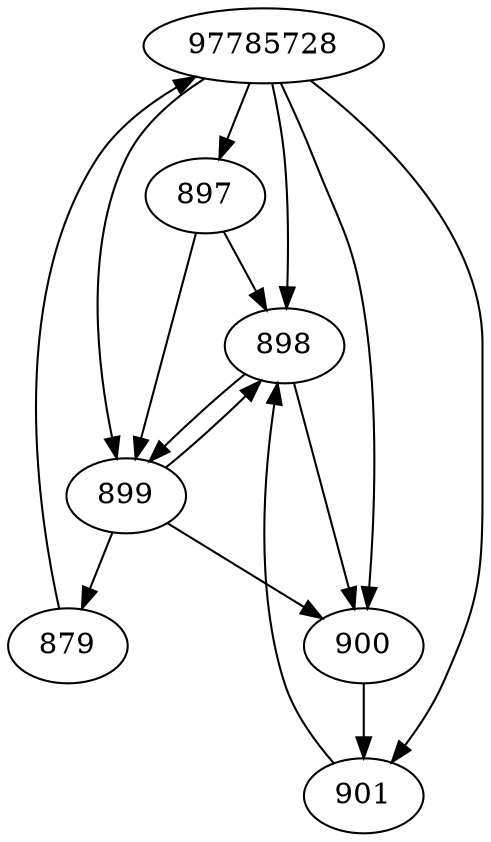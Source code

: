 strict digraph  {
97785728;
897;
898;
899;
900;
901;
879;
97785728 -> 897;
97785728 -> 898;
97785728 -> 899;
97785728 -> 900;
97785728 -> 901;
897 -> 898;
897 -> 899;
898 -> 900;
898 -> 899;
899 -> 898;
899 -> 900;
899 -> 879;
900 -> 901;
901 -> 898;
879 -> 97785728;
}
